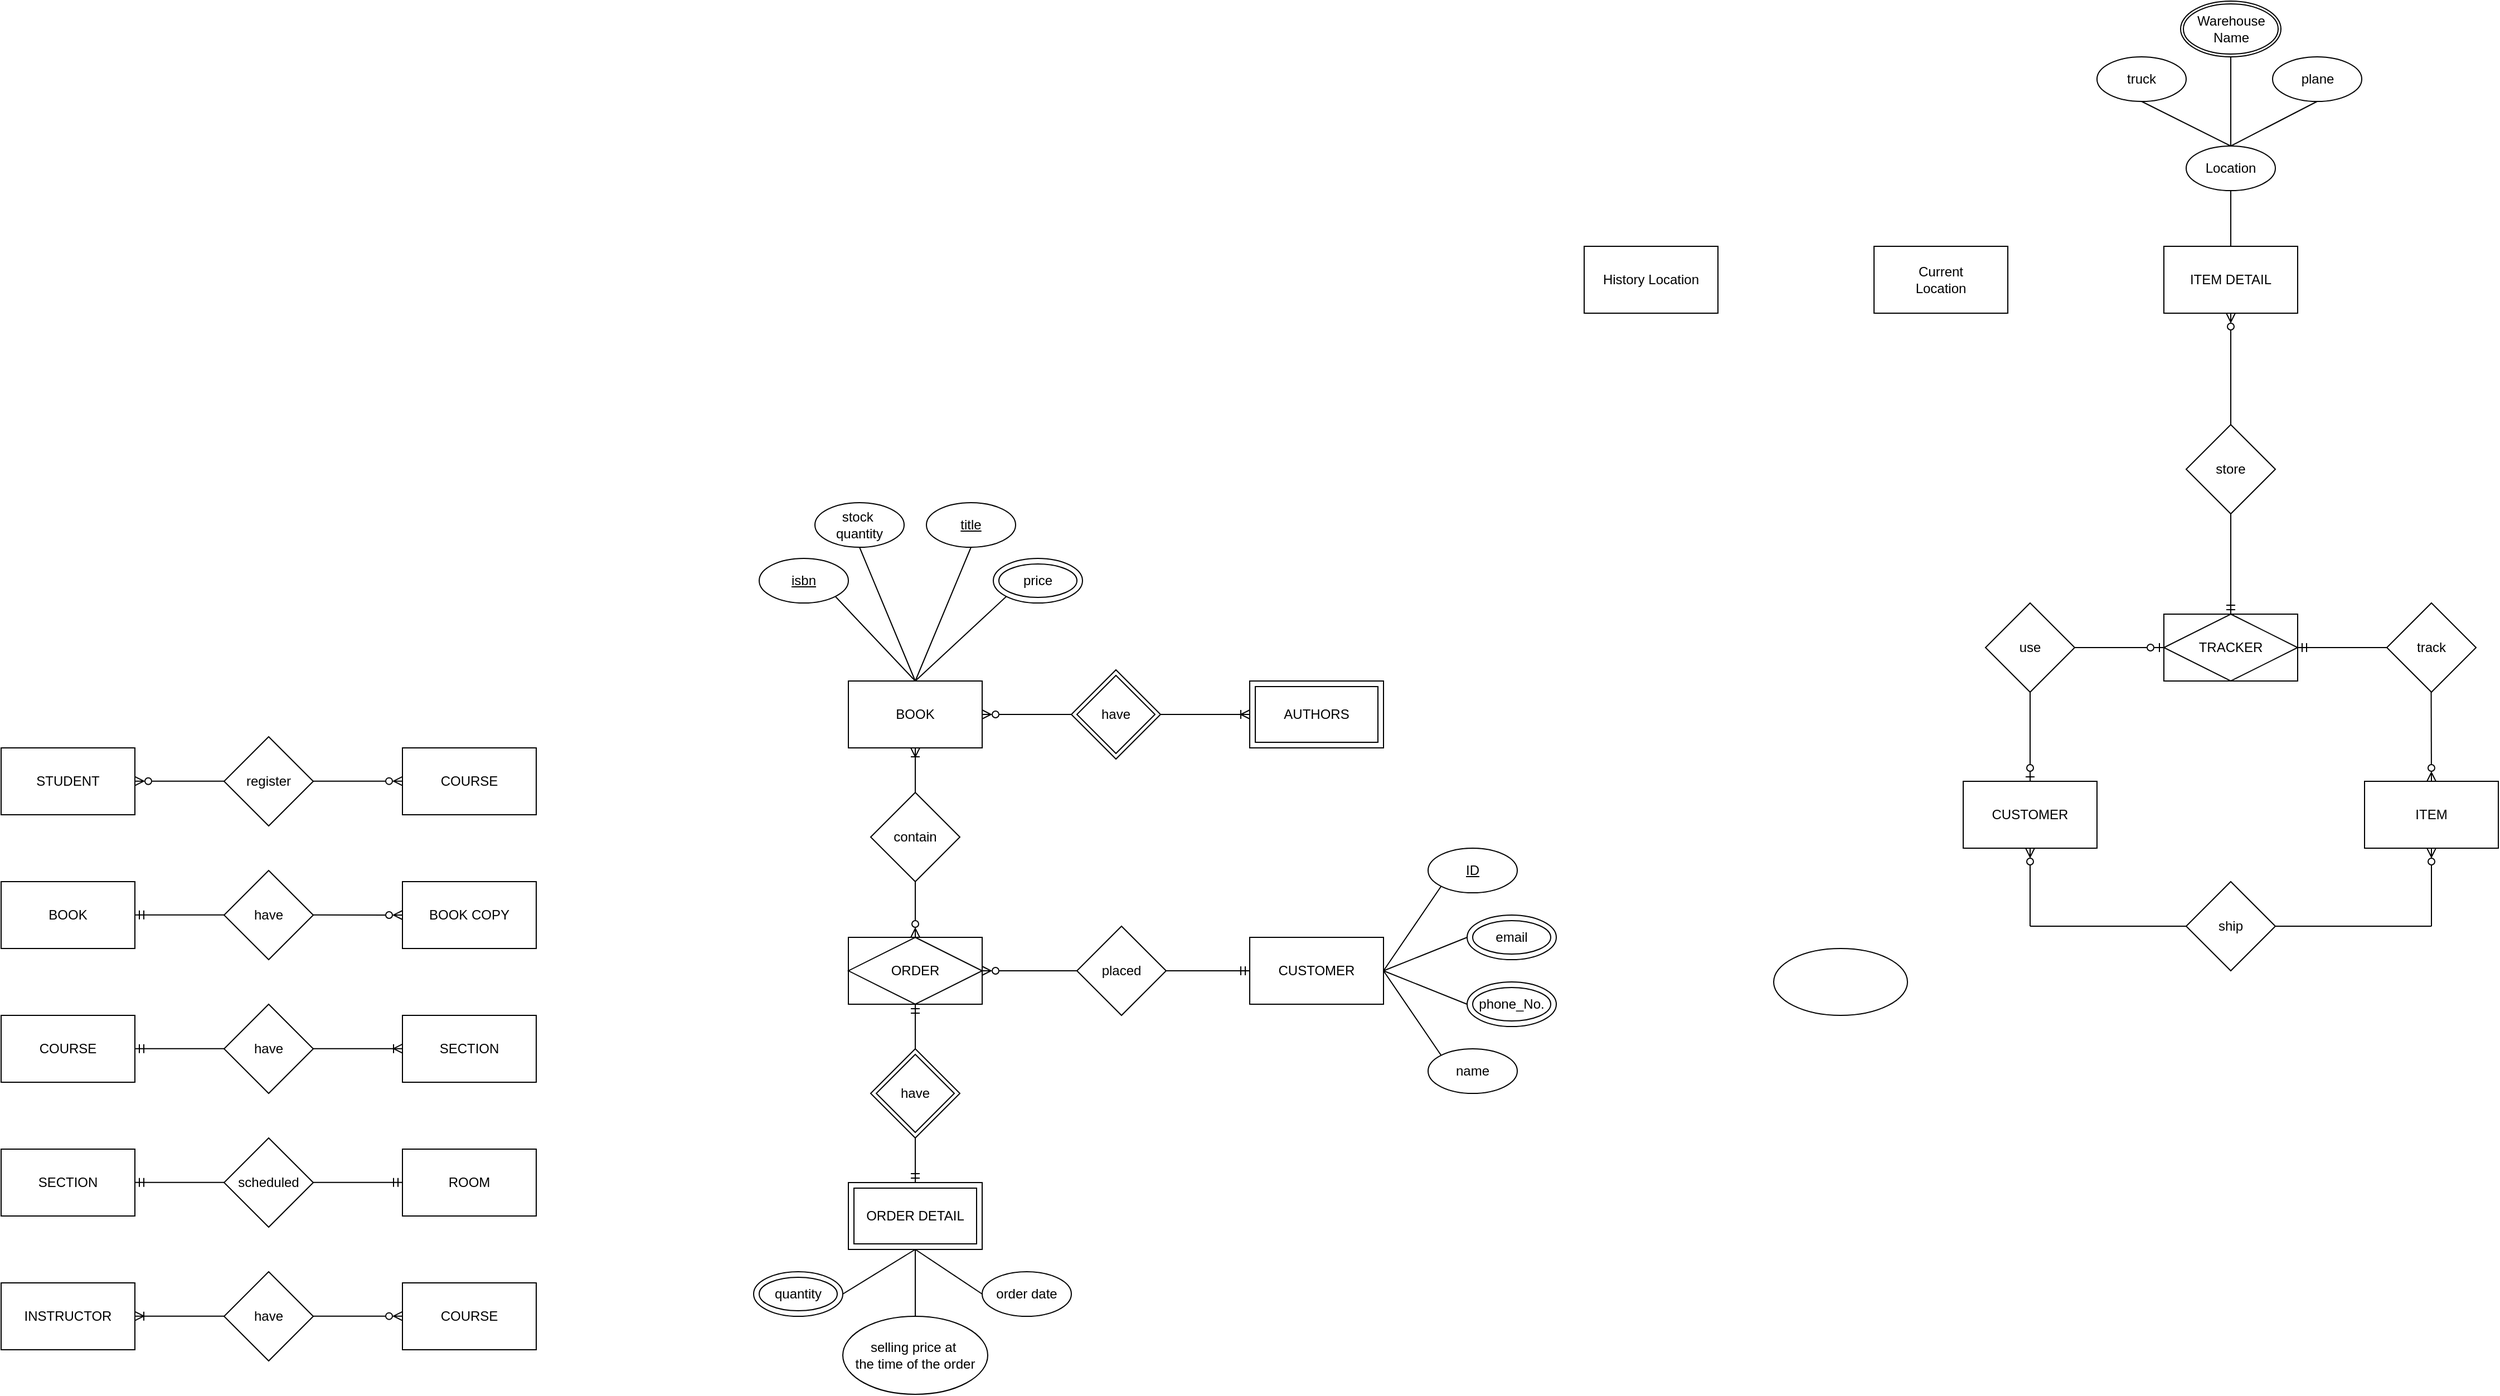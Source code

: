 <mxfile version="28.0.7">
  <diagram name="Page-1" id="SAX3QMWb-zu-lCDHHCRd">
    <mxGraphModel dx="1419" dy="1890" grid="1" gridSize="10" guides="1" tooltips="1" connect="1" arrows="1" fold="1" page="1" pageScale="1" pageWidth="850" pageHeight="1100" math="0" shadow="0">
      <root>
        <mxCell id="0" />
        <mxCell id="1" parent="0" />
        <mxCell id="7tp3j4QF68E535isIezD-1" value="COURSE" style="rounded=0;whiteSpace=wrap;html=1;" parent="1" vertex="1">
          <mxGeometry x="520" y="170" width="120" height="60" as="geometry" />
        </mxCell>
        <mxCell id="7tp3j4QF68E535isIezD-2" value="STUDENT" style="rounded=0;whiteSpace=wrap;html=1;" parent="1" vertex="1">
          <mxGeometry x="160" y="170" width="120" height="60" as="geometry" />
        </mxCell>
        <mxCell id="7tp3j4QF68E535isIezD-4" value="register" style="rhombus;whiteSpace=wrap;html=1;" parent="1" vertex="1">
          <mxGeometry x="360" y="160" width="80" height="80" as="geometry" />
        </mxCell>
        <mxCell id="7tp3j4QF68E535isIezD-5" value="" style="endArrow=ERzeroToMany;html=1;rounded=0;exitX=1;exitY=0.5;exitDx=0;exitDy=0;endFill=0;" parent="1" edge="1">
          <mxGeometry width="50" height="50" relative="1" as="geometry">
            <mxPoint x="440" y="199.83" as="sourcePoint" />
            <mxPoint x="520" y="199.83" as="targetPoint" />
          </mxGeometry>
        </mxCell>
        <mxCell id="7tp3j4QF68E535isIezD-6" value="" style="endArrow=none;html=1;rounded=0;exitX=1;exitY=0.5;exitDx=0;exitDy=0;startArrow=ERzeroToMany;startFill=0;" parent="1" edge="1">
          <mxGeometry width="50" height="50" relative="1" as="geometry">
            <mxPoint x="280" y="199.86" as="sourcePoint" />
            <mxPoint x="360" y="199.86" as="targetPoint" />
          </mxGeometry>
        </mxCell>
        <mxCell id="7tp3j4QF68E535isIezD-10" value="BOOK COPY" style="rounded=0;whiteSpace=wrap;html=1;" parent="1" vertex="1">
          <mxGeometry x="520" y="290" width="120" height="60" as="geometry" />
        </mxCell>
        <mxCell id="7tp3j4QF68E535isIezD-11" value="BOOK" style="rounded=0;whiteSpace=wrap;html=1;" parent="1" vertex="1">
          <mxGeometry x="160" y="290" width="120" height="60" as="geometry" />
        </mxCell>
        <mxCell id="7tp3j4QF68E535isIezD-12" value="have" style="rhombus;whiteSpace=wrap;html=1;" parent="1" vertex="1">
          <mxGeometry x="360" y="280" width="80" height="80" as="geometry" />
        </mxCell>
        <mxCell id="7tp3j4QF68E535isIezD-13" value="" style="endArrow=ERzeroToMany;html=1;rounded=0;exitX=1;exitY=0.5;exitDx=0;exitDy=0;endFill=0;" parent="1" edge="1">
          <mxGeometry width="50" height="50" relative="1" as="geometry">
            <mxPoint x="440" y="319.83" as="sourcePoint" />
            <mxPoint x="520" y="320" as="targetPoint" />
          </mxGeometry>
        </mxCell>
        <mxCell id="7tp3j4QF68E535isIezD-14" value="" style="endArrow=none;html=1;rounded=0;exitX=1;exitY=0.5;exitDx=0;exitDy=0;startArrow=ERmandOne;startFill=0;" parent="1" edge="1">
          <mxGeometry width="50" height="50" relative="1" as="geometry">
            <mxPoint x="280" y="319.86" as="sourcePoint" />
            <mxPoint x="360" y="319.86" as="targetPoint" />
          </mxGeometry>
        </mxCell>
        <mxCell id="7tp3j4QF68E535isIezD-22" value="SECTION" style="rounded=0;whiteSpace=wrap;html=1;" parent="1" vertex="1">
          <mxGeometry x="520" y="410" width="120" height="60" as="geometry" />
        </mxCell>
        <mxCell id="7tp3j4QF68E535isIezD-23" value="COURSE" style="rounded=0;whiteSpace=wrap;html=1;" parent="1" vertex="1">
          <mxGeometry x="160" y="410" width="120" height="60" as="geometry" />
        </mxCell>
        <mxCell id="7tp3j4QF68E535isIezD-24" value="have" style="rhombus;whiteSpace=wrap;html=1;" parent="1" vertex="1">
          <mxGeometry x="360" y="400" width="80" height="80" as="geometry" />
        </mxCell>
        <mxCell id="7tp3j4QF68E535isIezD-25" value="" style="endArrow=ERoneToMany;html=1;rounded=0;exitX=1;exitY=0.5;exitDx=0;exitDy=0;endFill=0;" parent="1" edge="1">
          <mxGeometry width="50" height="50" relative="1" as="geometry">
            <mxPoint x="440" y="439.83" as="sourcePoint" />
            <mxPoint x="520" y="439.83" as="targetPoint" />
          </mxGeometry>
        </mxCell>
        <mxCell id="7tp3j4QF68E535isIezD-26" value="" style="endArrow=none;html=1;rounded=0;exitX=1;exitY=0.5;exitDx=0;exitDy=0;startArrow=ERmandOne;startFill=0;" parent="1" edge="1">
          <mxGeometry width="50" height="50" relative="1" as="geometry">
            <mxPoint x="280" y="439.86" as="sourcePoint" />
            <mxPoint x="360" y="439.86" as="targetPoint" />
          </mxGeometry>
        </mxCell>
        <mxCell id="7tp3j4QF68E535isIezD-32" value="ROOM" style="rounded=0;whiteSpace=wrap;html=1;" parent="1" vertex="1">
          <mxGeometry x="520" y="530" width="120" height="60" as="geometry" />
        </mxCell>
        <mxCell id="7tp3j4QF68E535isIezD-33" value="SECTION" style="rounded=0;whiteSpace=wrap;html=1;" parent="1" vertex="1">
          <mxGeometry x="160" y="530" width="120" height="60" as="geometry" />
        </mxCell>
        <mxCell id="7tp3j4QF68E535isIezD-34" value="scheduled" style="rhombus;whiteSpace=wrap;html=1;" parent="1" vertex="1">
          <mxGeometry x="360" y="520" width="80" height="80" as="geometry" />
        </mxCell>
        <mxCell id="7tp3j4QF68E535isIezD-35" value="" style="endArrow=ERmandOne;html=1;rounded=0;exitX=1;exitY=0.5;exitDx=0;exitDy=0;endFill=0;" parent="1" edge="1">
          <mxGeometry width="50" height="50" relative="1" as="geometry">
            <mxPoint x="440" y="559.83" as="sourcePoint" />
            <mxPoint x="520" y="559.83" as="targetPoint" />
          </mxGeometry>
        </mxCell>
        <mxCell id="7tp3j4QF68E535isIezD-36" value="" style="endArrow=none;html=1;rounded=0;exitX=1;exitY=0.5;exitDx=0;exitDy=0;startArrow=ERmandOne;startFill=0;" parent="1" edge="1">
          <mxGeometry width="50" height="50" relative="1" as="geometry">
            <mxPoint x="280" y="559.86" as="sourcePoint" />
            <mxPoint x="360" y="559.86" as="targetPoint" />
          </mxGeometry>
        </mxCell>
        <mxCell id="7tp3j4QF68E535isIezD-37" value="COURSE" style="rounded=0;whiteSpace=wrap;html=1;" parent="1" vertex="1">
          <mxGeometry x="520" y="650" width="120" height="60" as="geometry" />
        </mxCell>
        <mxCell id="7tp3j4QF68E535isIezD-38" value="INSTRUCTOR" style="rounded=0;whiteSpace=wrap;html=1;" parent="1" vertex="1">
          <mxGeometry x="160" y="650" width="120" height="60" as="geometry" />
        </mxCell>
        <mxCell id="7tp3j4QF68E535isIezD-39" value="have" style="rhombus;whiteSpace=wrap;html=1;" parent="1" vertex="1">
          <mxGeometry x="360" y="640" width="80" height="80" as="geometry" />
        </mxCell>
        <mxCell id="7tp3j4QF68E535isIezD-40" value="" style="endArrow=ERzeroToMany;html=1;rounded=0;exitX=1;exitY=0.5;exitDx=0;exitDy=0;endFill=0;" parent="1" edge="1">
          <mxGeometry width="50" height="50" relative="1" as="geometry">
            <mxPoint x="440" y="679.83" as="sourcePoint" />
            <mxPoint x="520" y="679.83" as="targetPoint" />
          </mxGeometry>
        </mxCell>
        <mxCell id="7tp3j4QF68E535isIezD-41" value="" style="endArrow=none;html=1;rounded=0;exitX=1;exitY=0.5;exitDx=0;exitDy=0;startArrow=ERoneToMany;startFill=0;" parent="1" edge="1">
          <mxGeometry width="50" height="50" relative="1" as="geometry">
            <mxPoint x="280" y="679.86" as="sourcePoint" />
            <mxPoint x="360" y="679.86" as="targetPoint" />
          </mxGeometry>
        </mxCell>
        <mxCell id="nEEwgD9YWX4Y2Av0-MTW-1" value="" style="rounded=0;whiteSpace=wrap;html=1;" vertex="1" parent="1">
          <mxGeometry x="1280" y="110" width="120" height="60" as="geometry" />
        </mxCell>
        <mxCell id="nEEwgD9YWX4Y2Av0-MTW-2" value="BOOK" style="rounded=0;whiteSpace=wrap;html=1;" vertex="1" parent="1">
          <mxGeometry x="920" y="110" width="120" height="60" as="geometry" />
        </mxCell>
        <mxCell id="nEEwgD9YWX4Y2Av0-MTW-4" value="" style="endArrow=ERoneToMany;html=1;rounded=0;endFill=0;entryX=0;entryY=0.5;entryDx=0;entryDy=0;" edge="1" parent="1" target="nEEwgD9YWX4Y2Av0-MTW-1">
          <mxGeometry width="50" height="50" relative="1" as="geometry">
            <mxPoint x="1200" y="140" as="sourcePoint" />
            <mxPoint x="1230" y="160" as="targetPoint" />
          </mxGeometry>
        </mxCell>
        <mxCell id="nEEwgD9YWX4Y2Av0-MTW-5" value="" style="endArrow=none;html=1;rounded=0;exitX=1;exitY=0.5;exitDx=0;exitDy=0;startArrow=ERzeroToMany;startFill=0;entryX=0;entryY=0.5;entryDx=0;entryDy=0;" edge="1" parent="1" source="nEEwgD9YWX4Y2Av0-MTW-2" target="nEEwgD9YWX4Y2Av0-MTW-11">
          <mxGeometry width="50" height="50" relative="1" as="geometry">
            <mxPoint x="1010" y="139.8" as="sourcePoint" />
            <mxPoint x="1080" y="140" as="targetPoint" />
          </mxGeometry>
        </mxCell>
        <mxCell id="nEEwgD9YWX4Y2Av0-MTW-6" value="" style="ellipse;whiteSpace=wrap;html=1;" vertex="1" parent="1">
          <mxGeometry x="1050" width="80" height="40" as="geometry" />
        </mxCell>
        <mxCell id="nEEwgD9YWX4Y2Av0-MTW-9" value="" style="rounded=0;whiteSpace=wrap;html=1;" vertex="1" parent="1">
          <mxGeometry x="920" y="340" width="120" height="60" as="geometry" />
        </mxCell>
        <mxCell id="nEEwgD9YWX4Y2Av0-MTW-10" value="CUSTOMER" style="rounded=0;whiteSpace=wrap;html=1;" vertex="1" parent="1">
          <mxGeometry x="1280" y="340" width="120" height="60" as="geometry" />
        </mxCell>
        <mxCell id="nEEwgD9YWX4Y2Av0-MTW-11" value="" style="rhombus;whiteSpace=wrap;html=1;" vertex="1" parent="1">
          <mxGeometry x="1120" y="100" width="80" height="80" as="geometry" />
        </mxCell>
        <mxCell id="nEEwgD9YWX4Y2Av0-MTW-12" value="price" style="ellipse;whiteSpace=wrap;html=1;" vertex="1" parent="1">
          <mxGeometry x="1055" y="5" width="70" height="30" as="geometry" />
        </mxCell>
        <mxCell id="nEEwgD9YWX4Y2Av0-MTW-14" value="stock&amp;nbsp;&lt;div&gt;quantity&lt;/div&gt;" style="ellipse;whiteSpace=wrap;html=1;" vertex="1" parent="1">
          <mxGeometry x="890" y="-50" width="80" height="40" as="geometry" />
        </mxCell>
        <mxCell id="nEEwgD9YWX4Y2Av0-MTW-15" value="placed" style="rhombus;whiteSpace=wrap;html=1;" vertex="1" parent="1">
          <mxGeometry x="1125" y="330" width="80" height="80" as="geometry" />
        </mxCell>
        <mxCell id="nEEwgD9YWX4Y2Av0-MTW-16" value="contain" style="rhombus;whiteSpace=wrap;html=1;" vertex="1" parent="1">
          <mxGeometry x="940" y="210" width="80" height="80" as="geometry" />
        </mxCell>
        <mxCell id="nEEwgD9YWX4Y2Av0-MTW-17" value="" style="endArrow=none;html=1;rounded=0;exitX=1;exitY=0.5;exitDx=0;exitDy=0;startArrow=ERzeroToMany;startFill=0;entryX=0;entryY=0.5;entryDx=0;entryDy=0;" edge="1" parent="1" source="nEEwgD9YWX4Y2Av0-MTW-9" target="nEEwgD9YWX4Y2Av0-MTW-15">
          <mxGeometry width="50" height="50" relative="1" as="geometry">
            <mxPoint x="900" y="439.76" as="sourcePoint" />
            <mxPoint x="1120" y="400" as="targetPoint" />
          </mxGeometry>
        </mxCell>
        <mxCell id="nEEwgD9YWX4Y2Av0-MTW-18" value="" style="endArrow=none;html=1;rounded=0;exitX=0;exitY=0.5;exitDx=0;exitDy=0;startArrow=ERmandOne;startFill=0;entryX=1;entryY=0.5;entryDx=0;entryDy=0;" edge="1" parent="1" source="nEEwgD9YWX4Y2Av0-MTW-10" target="nEEwgD9YWX4Y2Av0-MTW-15">
          <mxGeometry width="50" height="50" relative="1" as="geometry">
            <mxPoint x="1040" y="500" as="sourcePoint" />
            <mxPoint x="1040" y="550" as="targetPoint" />
          </mxGeometry>
        </mxCell>
        <mxCell id="nEEwgD9YWX4Y2Av0-MTW-19" value="" style="endArrow=none;html=1;rounded=0;exitX=0.5;exitY=1;exitDx=0;exitDy=0;startArrow=ERoneToMany;startFill=0;entryX=0.5;entryY=0;entryDx=0;entryDy=0;" edge="1" parent="1" source="nEEwgD9YWX4Y2Av0-MTW-2" target="nEEwgD9YWX4Y2Av0-MTW-16">
          <mxGeometry width="50" height="50" relative="1" as="geometry">
            <mxPoint x="1039.52" y="175" as="sourcePoint" />
            <mxPoint x="1039.52" y="225" as="targetPoint" />
          </mxGeometry>
        </mxCell>
        <mxCell id="nEEwgD9YWX4Y2Av0-MTW-20" value="&lt;u&gt;ID&lt;/u&gt;" style="ellipse;whiteSpace=wrap;html=1;" vertex="1" parent="1">
          <mxGeometry x="1440" y="260" width="80" height="40" as="geometry" />
        </mxCell>
        <mxCell id="nEEwgD9YWX4Y2Av0-MTW-21" value="" style="endArrow=none;html=1;rounded=0;exitX=0.5;exitY=0;exitDx=0;exitDy=0;startArrow=ERzeroToMany;startFill=0;entryX=0.5;entryY=1;entryDx=0;entryDy=0;" edge="1" parent="1" source="nEEwgD9YWX4Y2Av0-MTW-9" target="nEEwgD9YWX4Y2Av0-MTW-16">
          <mxGeometry width="50" height="50" relative="1" as="geometry">
            <mxPoint x="1050" y="210" as="sourcePoint" />
            <mxPoint x="1050" y="250" as="targetPoint" />
          </mxGeometry>
        </mxCell>
        <mxCell id="nEEwgD9YWX4Y2Av0-MTW-22" value="&lt;u&gt;isbn&lt;/u&gt;" style="ellipse;whiteSpace=wrap;html=1;" vertex="1" parent="1">
          <mxGeometry x="840" width="80" height="40" as="geometry" />
        </mxCell>
        <mxCell id="nEEwgD9YWX4Y2Av0-MTW-23" value="&lt;u&gt;title&lt;/u&gt;" style="ellipse;whiteSpace=wrap;html=1;" vertex="1" parent="1">
          <mxGeometry x="990" y="-50" width="80" height="40" as="geometry" />
        </mxCell>
        <mxCell id="nEEwgD9YWX4Y2Av0-MTW-24" value="" style="endArrow=none;html=1;rounded=0;entryX=0;entryY=1;entryDx=0;entryDy=0;exitX=0.5;exitY=0;exitDx=0;exitDy=0;" edge="1" parent="1" source="nEEwgD9YWX4Y2Av0-MTW-2" target="nEEwgD9YWX4Y2Av0-MTW-6">
          <mxGeometry width="50" height="50" relative="1" as="geometry">
            <mxPoint x="960" y="90" as="sourcePoint" />
            <mxPoint x="1010" y="40" as="targetPoint" />
          </mxGeometry>
        </mxCell>
        <mxCell id="nEEwgD9YWX4Y2Av0-MTW-25" value="" style="endArrow=none;html=1;rounded=0;entryX=0.5;entryY=1;entryDx=0;entryDy=0;exitX=0.5;exitY=0;exitDx=0;exitDy=0;" edge="1" parent="1" source="nEEwgD9YWX4Y2Av0-MTW-2" target="nEEwgD9YWX4Y2Av0-MTW-23">
          <mxGeometry width="50" height="50" relative="1" as="geometry">
            <mxPoint x="1030" y="136" as="sourcePoint" />
            <mxPoint x="1112" y="60" as="targetPoint" />
          </mxGeometry>
        </mxCell>
        <mxCell id="nEEwgD9YWX4Y2Av0-MTW-26" value="" style="endArrow=none;html=1;rounded=0;entryX=0.5;entryY=1;entryDx=0;entryDy=0;exitX=0.5;exitY=0;exitDx=0;exitDy=0;" edge="1" parent="1" source="nEEwgD9YWX4Y2Av0-MTW-2" target="nEEwgD9YWX4Y2Av0-MTW-14">
          <mxGeometry width="50" height="50" relative="1" as="geometry">
            <mxPoint x="910" y="120" as="sourcePoint" />
            <mxPoint x="960" as="targetPoint" />
          </mxGeometry>
        </mxCell>
        <mxCell id="nEEwgD9YWX4Y2Av0-MTW-27" value="" style="endArrow=none;html=1;rounded=0;entryX=1;entryY=1;entryDx=0;entryDy=0;exitX=0.5;exitY=0;exitDx=0;exitDy=0;" edge="1" parent="1" source="nEEwgD9YWX4Y2Av0-MTW-2" target="nEEwgD9YWX4Y2Av0-MTW-22">
          <mxGeometry width="50" height="50" relative="1" as="geometry">
            <mxPoint x="830" y="170" as="sourcePoint" />
            <mxPoint x="880" y="50" as="targetPoint" />
          </mxGeometry>
        </mxCell>
        <mxCell id="nEEwgD9YWX4Y2Av0-MTW-28" value="name" style="ellipse;whiteSpace=wrap;html=1;" vertex="1" parent="1">
          <mxGeometry x="1440" y="440" width="80" height="40" as="geometry" />
        </mxCell>
        <mxCell id="nEEwgD9YWX4Y2Av0-MTW-29" value="" style="ellipse;whiteSpace=wrap;html=1;" vertex="1" parent="1">
          <mxGeometry x="1475" y="320" width="80" height="40" as="geometry" />
        </mxCell>
        <mxCell id="nEEwgD9YWX4Y2Av0-MTW-32" value="" style="ellipse;whiteSpace=wrap;html=1;" vertex="1" parent="1">
          <mxGeometry x="1475" y="380" width="80" height="40" as="geometry" />
        </mxCell>
        <mxCell id="nEEwgD9YWX4Y2Av0-MTW-30" value="phone_No." style="ellipse;whiteSpace=wrap;html=1;" vertex="1" parent="1">
          <mxGeometry x="1480" y="385" width="70" height="30" as="geometry" />
        </mxCell>
        <mxCell id="nEEwgD9YWX4Y2Av0-MTW-31" value="ORDER" style="rhombus;whiteSpace=wrap;html=1;" vertex="1" parent="1">
          <mxGeometry x="920" y="340" width="120" height="60" as="geometry" />
        </mxCell>
        <mxCell id="nEEwgD9YWX4Y2Av0-MTW-33" value="AUTHORS" style="rounded=0;whiteSpace=wrap;html=1;" vertex="1" parent="1">
          <mxGeometry x="1285" y="115" width="110" height="50" as="geometry" />
        </mxCell>
        <mxCell id="nEEwgD9YWX4Y2Av0-MTW-34" value="" style="endArrow=none;html=1;rounded=0;entryX=0;entryY=1;entryDx=0;entryDy=0;exitX=1;exitY=0.5;exitDx=0;exitDy=0;" edge="1" parent="1" source="nEEwgD9YWX4Y2Av0-MTW-10" target="nEEwgD9YWX4Y2Av0-MTW-20">
          <mxGeometry width="50" height="50" relative="1" as="geometry">
            <mxPoint x="1310" y="310" as="sourcePoint" />
            <mxPoint x="1360" y="260" as="targetPoint" />
          </mxGeometry>
        </mxCell>
        <mxCell id="nEEwgD9YWX4Y2Av0-MTW-35" value="" style="endArrow=none;html=1;rounded=0;entryX=1;entryY=0.5;entryDx=0;entryDy=0;exitX=0;exitY=0;exitDx=0;exitDy=0;" edge="1" parent="1" source="nEEwgD9YWX4Y2Av0-MTW-28" target="nEEwgD9YWX4Y2Av0-MTW-10">
          <mxGeometry width="50" height="50" relative="1" as="geometry">
            <mxPoint x="1440" y="436" as="sourcePoint" />
            <mxPoint x="1492" y="360" as="targetPoint" />
          </mxGeometry>
        </mxCell>
        <mxCell id="nEEwgD9YWX4Y2Av0-MTW-36" value="" style="endArrow=none;html=1;rounded=0;entryX=1;entryY=0.5;entryDx=0;entryDy=0;exitX=0;exitY=0.5;exitDx=0;exitDy=0;" edge="1" parent="1" source="nEEwgD9YWX4Y2Av0-MTW-32" target="nEEwgD9YWX4Y2Av0-MTW-10">
          <mxGeometry width="50" height="50" relative="1" as="geometry">
            <mxPoint x="1475" y="440" as="sourcePoint" />
            <mxPoint x="1423" y="364" as="targetPoint" />
          </mxGeometry>
        </mxCell>
        <mxCell id="nEEwgD9YWX4Y2Av0-MTW-37" value="" style="endArrow=none;html=1;rounded=0;entryX=1;entryY=0.5;entryDx=0;entryDy=0;exitX=0;exitY=0.5;exitDx=0;exitDy=0;" edge="1" parent="1" source="nEEwgD9YWX4Y2Av0-MTW-29" target="nEEwgD9YWX4Y2Av0-MTW-10">
          <mxGeometry width="50" height="50" relative="1" as="geometry">
            <mxPoint x="1485" y="385" as="sourcePoint" />
            <mxPoint x="1410" y="355" as="targetPoint" />
          </mxGeometry>
        </mxCell>
        <mxCell id="nEEwgD9YWX4Y2Av0-MTW-38" value="have" style="rhombus;whiteSpace=wrap;html=1;" vertex="1" parent="1">
          <mxGeometry x="1125" y="105" width="70" height="70" as="geometry" />
        </mxCell>
        <mxCell id="nEEwgD9YWX4Y2Av0-MTW-39" value="order date" style="ellipse;whiteSpace=wrap;html=1;" vertex="1" parent="1">
          <mxGeometry x="1040" y="640" width="80" height="40" as="geometry" />
        </mxCell>
        <mxCell id="nEEwgD9YWX4Y2Av0-MTW-40" value="selling price at&amp;nbsp;&lt;div&gt;the time of the order&lt;/div&gt;" style="ellipse;whiteSpace=wrap;html=1;" vertex="1" parent="1">
          <mxGeometry x="915" y="680" width="130" height="70" as="geometry" />
        </mxCell>
        <mxCell id="nEEwgD9YWX4Y2Av0-MTW-41" value="" style="ellipse;whiteSpace=wrap;html=1;" vertex="1" parent="1">
          <mxGeometry x="835" y="640" width="80" height="40" as="geometry" />
        </mxCell>
        <mxCell id="nEEwgD9YWX4Y2Av0-MTW-42" value="" style="endArrow=none;html=1;rounded=0;entryX=0;entryY=0.5;entryDx=0;entryDy=0;exitX=0.5;exitY=1;exitDx=0;exitDy=0;" edge="1" parent="1" source="nEEwgD9YWX4Y2Av0-MTW-47" target="nEEwgD9YWX4Y2Av0-MTW-39">
          <mxGeometry width="50" height="50" relative="1" as="geometry">
            <mxPoint x="890" y="340" as="sourcePoint" />
            <mxPoint x="970" y="130" as="targetPoint" />
          </mxGeometry>
        </mxCell>
        <mxCell id="nEEwgD9YWX4Y2Av0-MTW-43" value="" style="endArrow=none;html=1;rounded=0;exitX=1;exitY=0.5;exitDx=0;exitDy=0;entryX=0.5;entryY=1;entryDx=0;entryDy=0;" edge="1" parent="1" source="nEEwgD9YWX4Y2Av0-MTW-41" target="nEEwgD9YWX4Y2Av0-MTW-47">
          <mxGeometry width="50" height="50" relative="1" as="geometry">
            <mxPoint x="990" y="490" as="sourcePoint" />
            <mxPoint x="900" y="480" as="targetPoint" />
          </mxGeometry>
        </mxCell>
        <mxCell id="nEEwgD9YWX4Y2Av0-MTW-44" value="" style="endArrow=none;html=1;rounded=0;exitX=0.5;exitY=0;exitDx=0;exitDy=0;entryX=0.5;entryY=1;entryDx=0;entryDy=0;" edge="1" parent="1" source="nEEwgD9YWX4Y2Av0-MTW-40" target="nEEwgD9YWX4Y2Av0-MTW-47">
          <mxGeometry width="50" height="50" relative="1" as="geometry">
            <mxPoint x="1020" y="540" as="sourcePoint" />
            <mxPoint x="900" y="410" as="targetPoint" />
          </mxGeometry>
        </mxCell>
        <mxCell id="nEEwgD9YWX4Y2Av0-MTW-46" value="email" style="ellipse;whiteSpace=wrap;html=1;" vertex="1" parent="1">
          <mxGeometry x="1480" y="325" width="70" height="30" as="geometry" />
        </mxCell>
        <mxCell id="nEEwgD9YWX4Y2Av0-MTW-47" value="" style="rounded=0;whiteSpace=wrap;html=1;" vertex="1" parent="1">
          <mxGeometry x="920" y="560" width="120" height="60" as="geometry" />
        </mxCell>
        <mxCell id="nEEwgD9YWX4Y2Av0-MTW-49" value="ORDER DETAIL" style="rounded=0;whiteSpace=wrap;html=1;" vertex="1" parent="1">
          <mxGeometry x="925" y="565" width="110" height="50" as="geometry" />
        </mxCell>
        <mxCell id="nEEwgD9YWX4Y2Av0-MTW-50" value="" style="rhombus;whiteSpace=wrap;html=1;" vertex="1" parent="1">
          <mxGeometry x="940" y="440" width="80" height="80" as="geometry" />
        </mxCell>
        <mxCell id="nEEwgD9YWX4Y2Av0-MTW-51" value="have" style="rhombus;whiteSpace=wrap;html=1;" vertex="1" parent="1">
          <mxGeometry x="945" y="445" width="70" height="70" as="geometry" />
        </mxCell>
        <mxCell id="nEEwgD9YWX4Y2Av0-MTW-52" value="quantity" style="ellipse;whiteSpace=wrap;html=1;" vertex="1" parent="1">
          <mxGeometry x="840" y="645" width="70" height="30" as="geometry" />
        </mxCell>
        <mxCell id="nEEwgD9YWX4Y2Av0-MTW-53" value="" style="endArrow=ERmandOne;html=1;rounded=0;exitX=0.5;exitY=0;exitDx=0;exitDy=0;startArrow=none;startFill=0;entryX=0.5;entryY=1;entryDx=0;entryDy=0;endFill=0;" edge="1" parent="1" source="nEEwgD9YWX4Y2Av0-MTW-50" target="nEEwgD9YWX4Y2Av0-MTW-31">
          <mxGeometry width="50" height="50" relative="1" as="geometry">
            <mxPoint x="1047.5" y="500" as="sourcePoint" />
            <mxPoint x="1132.5" y="500" as="targetPoint" />
          </mxGeometry>
        </mxCell>
        <mxCell id="nEEwgD9YWX4Y2Av0-MTW-54" value="" style="endArrow=ERmandOne;html=1;rounded=0;exitX=0.5;exitY=1;exitDx=0;exitDy=0;startArrow=none;startFill=0;entryX=0.5;entryY=0;entryDx=0;entryDy=0;endFill=0;" edge="1" parent="1" source="nEEwgD9YWX4Y2Av0-MTW-50" target="nEEwgD9YWX4Y2Av0-MTW-47">
          <mxGeometry width="50" height="50" relative="1" as="geometry">
            <mxPoint x="1050" y="490" as="sourcePoint" />
            <mxPoint x="1050" y="450" as="targetPoint" />
          </mxGeometry>
        </mxCell>
        <mxCell id="nEEwgD9YWX4Y2Av0-MTW-55" value="CUSTOMER" style="rounded=0;whiteSpace=wrap;html=1;" vertex="1" parent="1">
          <mxGeometry x="1920" y="200" width="120" height="60" as="geometry" />
        </mxCell>
        <mxCell id="nEEwgD9YWX4Y2Av0-MTW-56" value="ITEM" style="rounded=0;whiteSpace=wrap;html=1;" vertex="1" parent="1">
          <mxGeometry x="2280" y="200" width="120" height="60" as="geometry" />
        </mxCell>
        <mxCell id="nEEwgD9YWX4Y2Av0-MTW-57" value="ship" style="rhombus;whiteSpace=wrap;html=1;" vertex="1" parent="1">
          <mxGeometry x="2120" y="290" width="80" height="80" as="geometry" />
        </mxCell>
        <mxCell id="nEEwgD9YWX4Y2Av0-MTW-59" value="" style="rounded=0;whiteSpace=wrap;html=1;" vertex="1" parent="1">
          <mxGeometry x="2100" y="50" width="120" height="60" as="geometry" />
        </mxCell>
        <mxCell id="nEEwgD9YWX4Y2Av0-MTW-60" value="" style="ellipse;whiteSpace=wrap;html=1;" vertex="1" parent="1">
          <mxGeometry x="1750" y="350" width="120" height="60" as="geometry" />
        </mxCell>
        <mxCell id="nEEwgD9YWX4Y2Av0-MTW-61" value="" style="endArrow=none;html=1;rounded=0;exitX=0.5;exitY=0;exitDx=0;exitDy=0;startArrow=ERzeroToOne;startFill=0;" edge="1" parent="1" source="nEEwgD9YWX4Y2Av0-MTW-55">
          <mxGeometry width="50" height="50" relative="1" as="geometry">
            <mxPoint x="1970" y="180" as="sourcePoint" />
            <mxPoint x="1980" y="120" as="targetPoint" />
          </mxGeometry>
        </mxCell>
        <mxCell id="nEEwgD9YWX4Y2Av0-MTW-62" value="" style="endArrow=ERzeroToMany;html=1;rounded=0;entryX=0.5;entryY=1;entryDx=0;entryDy=0;endFill=0;" edge="1" parent="1" target="nEEwgD9YWX4Y2Av0-MTW-55">
          <mxGeometry width="50" height="50" relative="1" as="geometry">
            <mxPoint x="1980" y="330" as="sourcePoint" />
            <mxPoint x="1979.76" y="275" as="targetPoint" />
          </mxGeometry>
        </mxCell>
        <mxCell id="nEEwgD9YWX4Y2Av0-MTW-63" value="" style="endArrow=none;html=1;rounded=0;exitX=0.5;exitY=0;exitDx=0;exitDy=0;startArrow=ERzeroToMany;startFill=0;" edge="1" parent="1" source="nEEwgD9YWX4Y2Av0-MTW-56">
          <mxGeometry width="50" height="50" relative="1" as="geometry">
            <mxPoint x="2350" y="190" as="sourcePoint" />
            <mxPoint x="2339.76" y="120" as="targetPoint" />
          </mxGeometry>
        </mxCell>
        <mxCell id="nEEwgD9YWX4Y2Av0-MTW-64" value="" style="endArrow=ERzeroToMany;html=1;rounded=0;entryX=0.5;entryY=1;entryDx=0;entryDy=0;startArrow=none;startFill=0;endFill=0;" edge="1" parent="1" target="nEEwgD9YWX4Y2Av0-MTW-56">
          <mxGeometry width="50" height="50" relative="1" as="geometry">
            <mxPoint x="2340" y="330" as="sourcePoint" />
            <mxPoint x="2339.76" y="280" as="targetPoint" />
          </mxGeometry>
        </mxCell>
        <mxCell id="nEEwgD9YWX4Y2Av0-MTW-67" value="" style="endArrow=none;html=1;rounded=0;exitX=0;exitY=0.5;exitDx=0;exitDy=0;" edge="1" parent="1">
          <mxGeometry width="50" height="50" relative="1" as="geometry">
            <mxPoint x="2120" y="330" as="sourcePoint" />
            <mxPoint x="1980" y="330" as="targetPoint" />
          </mxGeometry>
        </mxCell>
        <mxCell id="nEEwgD9YWX4Y2Av0-MTW-68" value="" style="endArrow=none;html=1;rounded=0;exitX=0;exitY=0.5;exitDx=0;exitDy=0;" edge="1" parent="1">
          <mxGeometry width="50" height="50" relative="1" as="geometry">
            <mxPoint x="2340" y="330" as="sourcePoint" />
            <mxPoint x="2200" y="330" as="targetPoint" />
          </mxGeometry>
        </mxCell>
        <mxCell id="nEEwgD9YWX4Y2Av0-MTW-69" value="use" style="rhombus;whiteSpace=wrap;html=1;" vertex="1" parent="1">
          <mxGeometry x="1940" y="40" width="80" height="80" as="geometry" />
        </mxCell>
        <mxCell id="nEEwgD9YWX4Y2Av0-MTW-70" value="track" style="rhombus;whiteSpace=wrap;html=1;" vertex="1" parent="1">
          <mxGeometry x="2300" y="40" width="80" height="80" as="geometry" />
        </mxCell>
        <mxCell id="nEEwgD9YWX4Y2Av0-MTW-71" value="" style="endArrow=ERzeroToOne;html=1;rounded=0;exitX=1;exitY=0.5;exitDx=0;exitDy=0;endFill=0;entryX=0;entryY=0.5;entryDx=0;entryDy=0;" edge="1" parent="1" source="nEEwgD9YWX4Y2Av0-MTW-69" target="nEEwgD9YWX4Y2Av0-MTW-59">
          <mxGeometry width="50" height="50" relative="1" as="geometry">
            <mxPoint x="2100" y="220" as="sourcePoint" />
            <mxPoint x="2060" y="110" as="targetPoint" />
          </mxGeometry>
        </mxCell>
        <mxCell id="nEEwgD9YWX4Y2Av0-MTW-72" value="" style="endArrow=none;html=1;rounded=0;exitX=1;exitY=0.5;exitDx=0;exitDy=0;entryX=0;entryY=0.5;entryDx=0;entryDy=0;startArrow=ERmandOne;startFill=0;" edge="1" parent="1" source="nEEwgD9YWX4Y2Av0-MTW-59" target="nEEwgD9YWX4Y2Av0-MTW-70">
          <mxGeometry width="50" height="50" relative="1" as="geometry">
            <mxPoint x="2300" y="110" as="sourcePoint" />
            <mxPoint x="2220" y="110" as="targetPoint" />
          </mxGeometry>
        </mxCell>
        <mxCell id="nEEwgD9YWX4Y2Av0-MTW-73" value="TRACKER" style="rhombus;whiteSpace=wrap;html=1;" vertex="1" parent="1">
          <mxGeometry x="2100" y="50" width="120" height="60" as="geometry" />
        </mxCell>
        <mxCell id="nEEwgD9YWX4Y2Av0-MTW-74" value="ITEM DETAIL" style="rounded=0;whiteSpace=wrap;html=1;" vertex="1" parent="1">
          <mxGeometry x="2100" y="-280" width="120" height="60" as="geometry" />
        </mxCell>
        <mxCell id="nEEwgD9YWX4Y2Av0-MTW-76" value="store" style="rhombus;whiteSpace=wrap;html=1;" vertex="1" parent="1">
          <mxGeometry x="2120" y="-120" width="80" height="80" as="geometry" />
        </mxCell>
        <mxCell id="nEEwgD9YWX4Y2Av0-MTW-77" value="" style="endArrow=ERmandOne;html=1;rounded=0;exitX=0.5;exitY=1;exitDx=0;exitDy=0;entryX=0.5;entryY=0;entryDx=0;entryDy=0;startArrow=none;startFill=0;endFill=0;" edge="1" parent="1" source="nEEwgD9YWX4Y2Av0-MTW-76" target="nEEwgD9YWX4Y2Av0-MTW-73">
          <mxGeometry width="50" height="50" relative="1" as="geometry">
            <mxPoint x="2190" y="-30" as="sourcePoint" />
            <mxPoint x="2270" y="-30" as="targetPoint" />
          </mxGeometry>
        </mxCell>
        <mxCell id="nEEwgD9YWX4Y2Av0-MTW-78" value="" style="endArrow=none;html=1;rounded=0;exitX=0.5;exitY=1;exitDx=0;exitDy=0;entryX=0.5;entryY=0;entryDx=0;entryDy=0;startArrow=ERzeroToMany;startFill=0;endFill=0;" edge="1" parent="1" source="nEEwgD9YWX4Y2Av0-MTW-74" target="nEEwgD9YWX4Y2Av0-MTW-76">
          <mxGeometry width="50" height="50" relative="1" as="geometry">
            <mxPoint x="2270" y="-110" as="sourcePoint" />
            <mxPoint x="2270" y="-60" as="targetPoint" />
          </mxGeometry>
        </mxCell>
        <mxCell id="nEEwgD9YWX4Y2Av0-MTW-80" value="Location" style="ellipse;whiteSpace=wrap;html=1;" vertex="1" parent="1">
          <mxGeometry x="2120" y="-370" width="80" height="40" as="geometry" />
        </mxCell>
        <mxCell id="nEEwgD9YWX4Y2Av0-MTW-81" value="truck" style="ellipse;whiteSpace=wrap;html=1;" vertex="1" parent="1">
          <mxGeometry x="2040" y="-450" width="80" height="40" as="geometry" />
        </mxCell>
        <mxCell id="nEEwgD9YWX4Y2Av0-MTW-82" value="plane" style="ellipse;whiteSpace=wrap;html=1;" vertex="1" parent="1">
          <mxGeometry x="2197.5" y="-450" width="80" height="40" as="geometry" />
        </mxCell>
        <mxCell id="nEEwgD9YWX4Y2Av0-MTW-83" value="" style="ellipse;whiteSpace=wrap;html=1;" vertex="1" parent="1">
          <mxGeometry x="2115" y="-500" width="90" height="50" as="geometry" />
        </mxCell>
        <mxCell id="nEEwgD9YWX4Y2Av0-MTW-84" value="Warehouse&lt;div&gt;Name&lt;/div&gt;" style="ellipse;whiteSpace=wrap;html=1;" vertex="1" parent="1">
          <mxGeometry x="2117.5" y="-497.5" width="85" height="45" as="geometry" />
        </mxCell>
        <mxCell id="nEEwgD9YWX4Y2Av0-MTW-87" value="" style="endArrow=none;html=1;rounded=0;entryX=0.5;entryY=1;entryDx=0;entryDy=0;exitX=0.5;exitY=0;exitDx=0;exitDy=0;" edge="1" parent="1" source="nEEwgD9YWX4Y2Av0-MTW-74" target="nEEwgD9YWX4Y2Av0-MTW-80">
          <mxGeometry width="50" height="50" relative="1" as="geometry">
            <mxPoint x="2220" y="-270" as="sourcePoint" />
            <mxPoint x="2270" y="-320" as="targetPoint" />
          </mxGeometry>
        </mxCell>
        <mxCell id="nEEwgD9YWX4Y2Av0-MTW-88" value="" style="endArrow=none;html=1;rounded=0;entryX=0.5;entryY=1;entryDx=0;entryDy=0;exitX=0.5;exitY=0;exitDx=0;exitDy=0;" edge="1" parent="1" source="nEEwgD9YWX4Y2Av0-MTW-80" target="nEEwgD9YWX4Y2Av0-MTW-81">
          <mxGeometry width="50" height="50" relative="1" as="geometry">
            <mxPoint x="2050" y="-340" as="sourcePoint" />
            <mxPoint x="2050" y="-390" as="targetPoint" />
          </mxGeometry>
        </mxCell>
        <mxCell id="nEEwgD9YWX4Y2Av0-MTW-89" value="" style="endArrow=none;html=1;rounded=0;entryX=0.5;entryY=1;entryDx=0;entryDy=0;exitX=0.5;exitY=0;exitDx=0;exitDy=0;" edge="1" parent="1" source="nEEwgD9YWX4Y2Av0-MTW-80" target="nEEwgD9YWX4Y2Av0-MTW-82">
          <mxGeometry width="50" height="50" relative="1" as="geometry">
            <mxPoint x="2290" y="-340" as="sourcePoint" />
            <mxPoint x="2210" y="-380" as="targetPoint" />
          </mxGeometry>
        </mxCell>
        <mxCell id="nEEwgD9YWX4Y2Av0-MTW-90" value="" style="endArrow=none;html=1;rounded=0;entryX=0.5;entryY=1;entryDx=0;entryDy=0;exitX=0.5;exitY=0;exitDx=0;exitDy=0;" edge="1" parent="1" source="nEEwgD9YWX4Y2Av0-MTW-80" target="nEEwgD9YWX4Y2Av0-MTW-83">
          <mxGeometry width="50" height="50" relative="1" as="geometry">
            <mxPoint x="2250" y="-340" as="sourcePoint" />
            <mxPoint x="2328" y="-380" as="targetPoint" />
          </mxGeometry>
        </mxCell>
        <mxCell id="nEEwgD9YWX4Y2Av0-MTW-91" value="History Location" style="rounded=0;whiteSpace=wrap;html=1;" vertex="1" parent="1">
          <mxGeometry x="1580" y="-280" width="120" height="60" as="geometry" />
        </mxCell>
        <mxCell id="nEEwgD9YWX4Y2Av0-MTW-92" value="Current&lt;div&gt;Location&lt;/div&gt;" style="rounded=0;whiteSpace=wrap;html=1;" vertex="1" parent="1">
          <mxGeometry x="1840" y="-280" width="120" height="60" as="geometry" />
        </mxCell>
      </root>
    </mxGraphModel>
  </diagram>
</mxfile>
